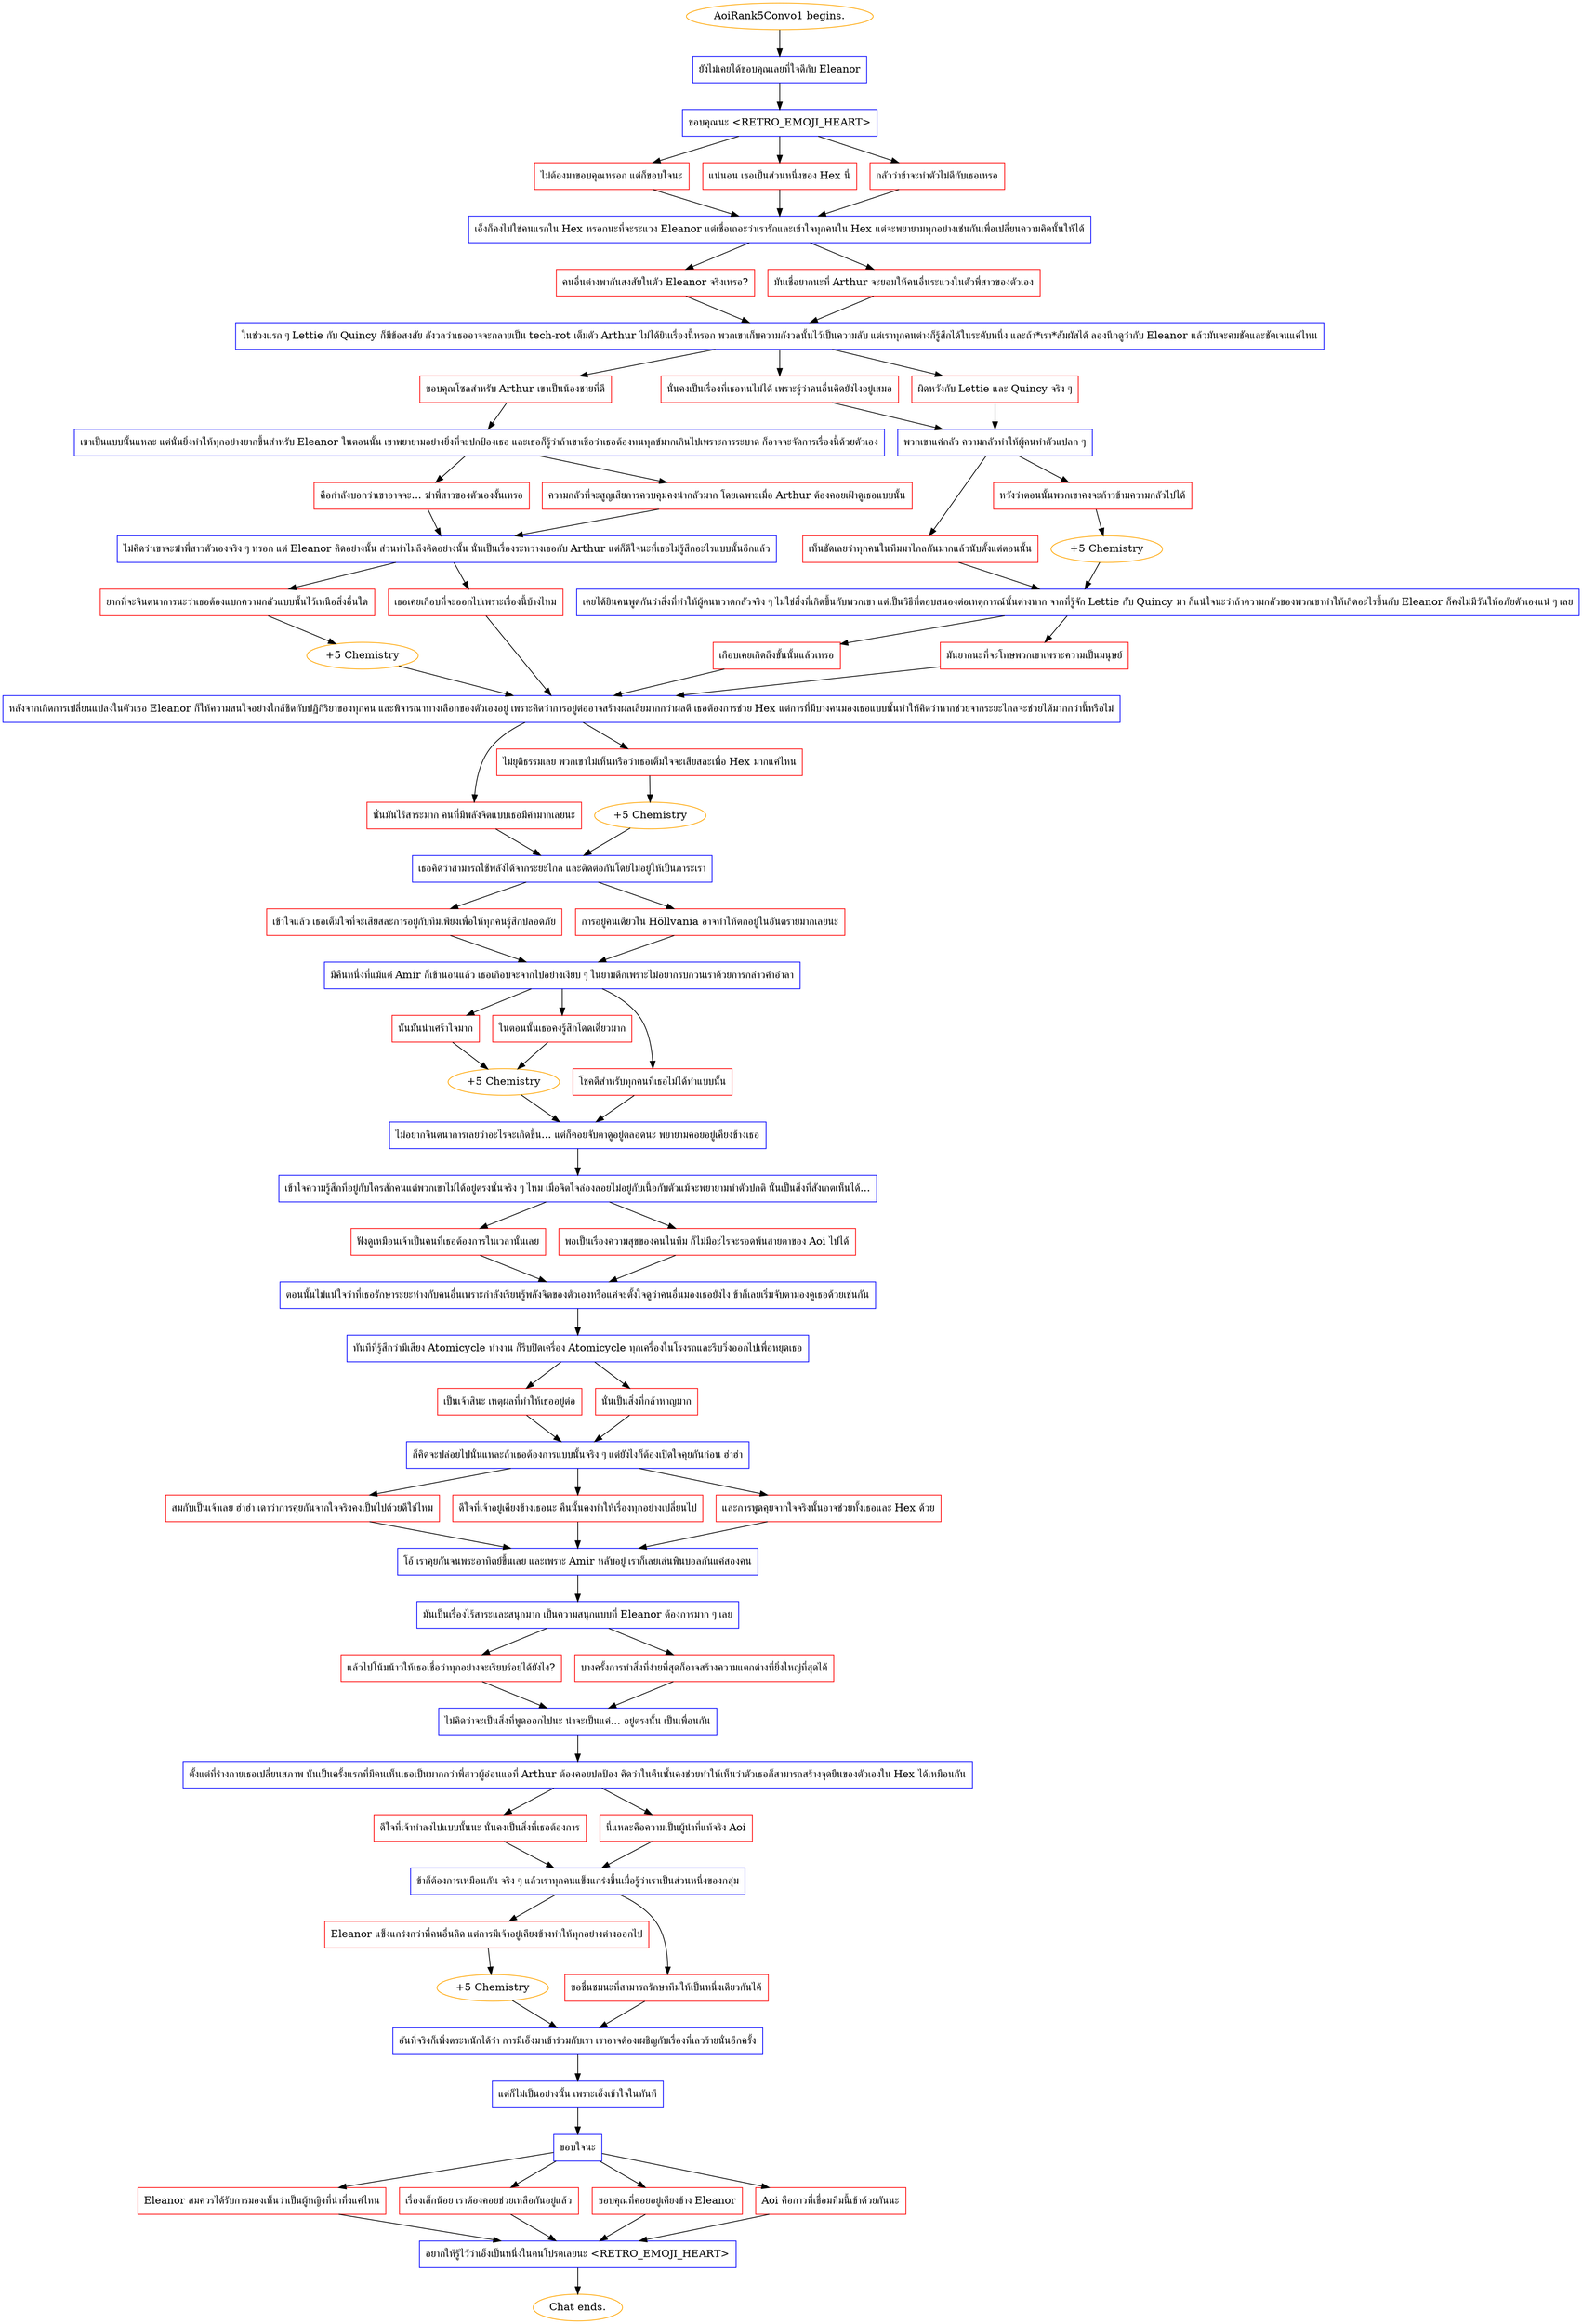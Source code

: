 digraph {
	"AoiRank5Convo1 begins." [color=orange];
		"AoiRank5Convo1 begins." -> j3577455955;
	j3577455955 [label="ยังไม่เคยได้ขอบคุณเลยที่ใจดีกับ Eleanor",shape=box,color=blue];
		j3577455955 -> j2683858954;
	j2683858954 [label="ขอบคุณนะ <RETRO_EMOJI_HEART>",shape=box,color=blue];
		j2683858954 -> j1444606568;
		j2683858954 -> j2746689352;
		j2683858954 -> j656132252;
	j1444606568 [label="ไม่ต้องมาขอบคุณหรอก แต่ก็ขอบใจนะ",shape=box,color=red];
		j1444606568 -> j2918762067;
	j2746689352 [label="แน่นอน เธอเป็นส่วนหนึ่งของ Hex นี่",shape=box,color=red];
		j2746689352 -> j2918762067;
	j656132252 [label="กลัวว่าข้าจะทำตัวไม่ดีกับเธอเหรอ",shape=box,color=red];
		j656132252 -> j2918762067;
	j2918762067 [label="เอ็งก็คงไม่ใช่คนแรกใน Hex หรอกนะที่จะระแวง Eleanor แต่เชื่อเถอะว่าเรารักและเข้าใจทุกคนใน Hex แต่จะพยายามทุกอย่างเช่นกันเพื่อเปลี่ยนความคิดนั้นให้ได้",shape=box,color=blue];
		j2918762067 -> j3105596712;
		j2918762067 -> j2999850561;
	j3105596712 [label="คนอื่นต่างพากันสงสัยในตัว Eleanor จริงเหรอ?",shape=box,color=red];
		j3105596712 -> j536519604;
	j2999850561 [label="มันเชื่อยากนะที่ Arthur จะยอมให้คนอื่นระแวงในตัวพี่สาวของตัวเอง",shape=box,color=red];
		j2999850561 -> j536519604;
	j536519604 [label="ในช่วงแรก ๆ Lettie กับ Quincy ก็มีข้อสงสัย กังวลว่าเธออาจจะกลายเป็น tech-rot เต็มตัว Arthur ไม่ได้ยินเรื่องนี้หรอก พวกเขาเก็บความกังวลนั้นไว้เป็นความลับ แต่เราทุกคนต่างก็รู้สึกได้ในระดับหนึ่ง และถ้า*เรา*สัมผัสได้ ลองนึกดูว่ากับ Eleanor แล้วมันจะคมชัดและชัดเจนแค่ไหน",shape=box,color=blue];
		j536519604 -> j1446704389;
		j536519604 -> j3078816692;
		j536519604 -> j135745278;
	j1446704389 [label="ขอบคุณโซลสำหรับ Arthur เขาเป็นน้องชายที่ดี",shape=box,color=red];
		j1446704389 -> j985724807;
	j3078816692 [label="นั่นคงเป็นเรื่องที่เธอทนไม่ได้ เพราะรู้ว่าคนอื่นคิดยังไงอยู่เสมอ",shape=box,color=red];
		j3078816692 -> j279134330;
	j135745278 [label="ผิดหวังกับ Lettie และ Quincy จริง ๆ",shape=box,color=red];
		j135745278 -> j279134330;
	j985724807 [label="เขาเป็นแบบนั้นแหละ แต่นั่นยิ่งทำให้ทุกอย่างยากขึ้นสำหรับ Eleanor ในตอนนั้น เขาพยายามอย่างยิ่งที่จะปกป้องเธอ และเธอก็รู้ว่าถ้าเขาเชื่อว่าเธอต้องทนทุกข์มากเกินไปเพราะการระบาด ก็อาจจะจัดการเรื่องนี้ด้วยตัวเอง",shape=box,color=blue];
		j985724807 -> j33034393;
		j985724807 -> j1646664524;
	j279134330 [label="พวกเขาแค่กลัว ความกลัวทำให้ผู้คนทำตัวแปลก ๆ",shape=box,color=blue];
		j279134330 -> j1915690608;
		j279134330 -> j2785737281;
	j33034393 [label="คือกำลังบอกว่าเขาอาจจะ... ฆ่าพี่สาวของตัวเองงั้นเหรอ",shape=box,color=red];
		j33034393 -> j4026300894;
	j1646664524 [label="ความกลัวที่จะสูญเสียการควบคุมคงน่ากลัวมาก โดยเฉพาะเมื่อ Arthur ต้องคอยเฝ้าดูเธอแบบนั้น",shape=box,color=red];
		j1646664524 -> j4026300894;
	j1915690608 [label="เห็นชัดเลยว่าทุกคนในทีมมาไกลกันมากแล้วนับตั้งแต่ตอนนั้น",shape=box,color=red];
		j1915690608 -> j739539515;
	j2785737281 [label="หวังว่าตอนนั้นพวกเขาคงจะก้าวข้ามความกลัวไปได้",shape=box,color=red];
		j2785737281 -> j433185804;
	j4026300894 [label="ไม่คิดว่าเขาจะฆ่าพี่สาวตัวเองจริง ๆ หรอก แต่ Eleanor คิดอย่างนั้น ส่วนทำไมถึงคิดอย่างนั้น นั่นเป็นเรื่องระหว่างเธอกับ Arthur แต่ก็ดีใจนะที่เธอไม่รู้สึกอะไรแบบนั้นอีกแล้ว",shape=box,color=blue];
		j4026300894 -> j120820518;
		j4026300894 -> j1001444238;
	j739539515 [label="เคยได้ยินคนพูดกันว่าสิ่งที่ทำให้ผู้คนหวาดกลัวจริง ๆ ไม่ใช่สิ่งที่เกิดขึ้นกับพวกเขา แต่เป็นวิธีที่ตอบสนองต่อเหตุการณ์นั้นต่างหาก จากที่รู้จัก Lettie กับ Quincy มา ก็แน่ใจนะว่าถ้าความกลัวของพวกเขาทำให้เกิดอะไรขึ้นกับ Eleanor ก็คงไม่มีวันให้อภัยตัวเองแน่ ๆ เลย",shape=box,color=blue];
		j739539515 -> j2523271422;
		j739539515 -> j380658503;
	j433185804 [label="+5 Chemistry",color=orange];
		j433185804 -> j739539515;
	j120820518 [label="ยากที่จะจินตนาการนะว่าเธอต้องแบกความกลัวแบบนั้นไว้เหนือสิ่งอื่นใด",shape=box,color=red];
		j120820518 -> j3952396923;
	j1001444238 [label="เธอเคยเกือบที่จะออกไปเพราะเรื่องนี้บ้างไหม",shape=box,color=red];
		j1001444238 -> j897466299;
	j2523271422 [label="เกือบเคยเกิดถึงขั้นนั้นแล้วเหรอ",shape=box,color=red];
		j2523271422 -> j897466299;
	j380658503 [label="มันยากนะที่จะโทษพวกเขาเพราะความเป็นมนุษย์",shape=box,color=red];
		j380658503 -> j897466299;
	j3952396923 [label="+5 Chemistry",color=orange];
		j3952396923 -> j897466299;
	j897466299 [label="หลังจากเกิดการเปลี่ยนแปลงในตัวเธอ Eleanor ก็ให้ความสนใจอย่างใกล้ชิดกับปฏิกิริยาของทุกคน และพิจารณาทางเลือกของตัวเองอยู่ เพราะคิดว่าการอยู่ต่ออาจสร้างผลเสียมากกว่าผลดี เธอต้องการช่วย Hex แต่การที่มีบางคนมองเธอแบบนั้นทำให้คิดว่าหากช่วยจากระยะไกลจะช่วยได้มากกว่านี้หรือไม่",shape=box,color=blue];
		j897466299 -> j808270105;
		j897466299 -> j3042538086;
	j808270105 [label="นั่นมันไร้สาระมาก คนที่มีพลังจิตแบบเธอมีค่ามากเลยนะ",shape=box,color=red];
		j808270105 -> j2344268640;
	j3042538086 [label="ไม่ยุติธรรมเลย พวกเขาไม่เห็นหรือว่าเธอเต็มใจจะเสียสละเพื่อ Hex มากแค่ไหน",shape=box,color=red];
		j3042538086 -> j3005892367;
	j2344268640 [label="เธอคิดว่าสามารถใช้พลังได้จากระยะไกล และติดต่อกันโดยไม่อยู่ให้เป็นภาระเรา",shape=box,color=blue];
		j2344268640 -> j1202868855;
		j2344268640 -> j3572356728;
	j3005892367 [label="+5 Chemistry",color=orange];
		j3005892367 -> j2344268640;
	j1202868855 [label="เข้าใจแล้ว เธอเต็มใจที่จะเสียสละการอยู่กับทีมเพียงเพื่อให้ทุกคนรู้สึกปลอดภัย",shape=box,color=red];
		j1202868855 -> j631763348;
	j3572356728 [label="การอยู่คนเดียวใน Höllvania อาจทำให้ตกอยู่ในอันตรายมากเลยนะ",shape=box,color=red];
		j3572356728 -> j631763348;
	j631763348 [label="มีคืนหนึ่งที่แม้แต่ Amir ก็เข้านอนแล้ว เธอเกือบจะจากไปอย่างเงียบ ๆ ในยามดึกเพราะไม่อยากรบกวนเราด้วยการกล่าวคำอำลา",shape=box,color=blue];
		j631763348 -> j2613829515;
		j631763348 -> j929904240;
		j631763348 -> j3684365990;
	j2613829515 [label="นั่นมันน่าเศร้าใจมาก",shape=box,color=red];
		j2613829515 -> j976040159;
	j929904240 [label="โชคดีสำหรับทุกคนที่เธอไม่ได้ทำแบบนั้น",shape=box,color=red];
		j929904240 -> j3738876740;
	j3684365990 [label="ในตอนนั้นเธอคงรู้สึกโดดเดี่ยวมาก",shape=box,color=red];
		j3684365990 -> j976040159;
	j976040159 [label="+5 Chemistry",color=orange];
		j976040159 -> j3738876740;
	j3738876740 [label="ไม่อยากจินตนาการเลยว่าอะไรจะเกิดขึ้น... แต่ก็คอยจับตาดูอยู่ตลอดนะ พยายามคอยอยู่เคียงข้างเธอ",shape=box,color=blue];
		j3738876740 -> j3627753228;
	j3627753228 [label="เข้าใจความรู้สึกที่อยู่กับใครสักคนแต่พวกเขาไม่ได้อยู่ตรงนั้นจริง ๆ ไหม เมื่อจิตใจล่องลอยไม่อยู่กับเนื้อกับตัวแม้จะพยายามทำตัวปกติ นั่นเป็นสิ่งที่สังเกตเห็นได้...",shape=box,color=blue];
		j3627753228 -> j8865383;
		j3627753228 -> j2760948072;
	j8865383 [label="ฟังดูเหมือนเจ้าเป็นคนที่เธอต้องการในเวลานั้นเลย",shape=box,color=red];
		j8865383 -> j1264287347;
	j2760948072 [label="พอเป็นเรื่องความสุขของคนในทีม ก็ไม่มีอะไรจะรอดพ้นสายตาของ Aoi ไปได้",shape=box,color=red];
		j2760948072 -> j1264287347;
	j1264287347 [label="ตอนนั้นไม่แน่ใจว่าที่เธอรักษาระยะห่างกับคนอื่นเพราะกำลังเรียนรู้พลังจิตของตัวเองหรือแค่จะตั้งใจดูว่าคนอื่นมองเธอยังไง ข้าก็เลยเริ่มจับตามองดูเธอด้วยเช่นกัน",shape=box,color=blue];
		j1264287347 -> j2857143851;
	j2857143851 [label="ทันทีที่รู้สึกว่ามีเสียง Atomicycle ทำงาน ก็รีบปิดเครื่อง Atomicycle ทุกเครื่องในโรงรถและรีบวิ่งออกไปเพื่อหยุดเธอ",shape=box,color=blue];
		j2857143851 -> j964837044;
		j2857143851 -> j1604371417;
	j964837044 [label="เป็นเจ้าสินะ เหตุผลที่ทำให้เธออยู่ต่อ",shape=box,color=red];
		j964837044 -> j3379283767;
	j1604371417 [label="นั่นเป็นสิ่งที่กล้าหาญมาก",shape=box,color=red];
		j1604371417 -> j3379283767;
	j3379283767 [label="ก็คิดจะปล่อยไปนั่นแหละถ้าเธอต้องการแบบนั้นจริง ๆ แต่ยังไงก็ต้องเปิดใจคุยกันก่อน ฮ่าฮ่า",shape=box,color=blue];
		j3379283767 -> j2989797310;
		j3379283767 -> j1569753371;
		j3379283767 -> j568002687;
	j2989797310 [label="สมกับเป็นเจ้าเลย ฮ่าฮ่า เดาว่าการคุยกันจากใจจริงคงเป็นไปด้วยดีใช่ไหม",shape=box,color=red];
		j2989797310 -> j207244715;
	j1569753371 [label="ดีใจที่เจ้าอยู่เคียงข้างเธอนะ คืนนั้นคงทำให้เรื่องทุกอย่างเปลี่ยนไป",shape=box,color=red];
		j1569753371 -> j207244715;
	j568002687 [label="และการพูดคุยจากใจจริงนั้นอาจช่วยทั้งเธอและ Hex ด้วย",shape=box,color=red];
		j568002687 -> j207244715;
	j207244715 [label="โอ้ เราคุยกันจนพระอาทิตย์ขึ้นเลย และเพราะ Amir หลับอยู่ เราก็เลยเล่นพินบอลกันแค่สองคน",shape=box,color=blue];
		j207244715 -> j948928110;
	j948928110 [label="มันเป็นเรื่องไร้สาระและสนุกมาก เป็นความสนุกแบบที่ Eleanor ต้องการมาก ๆ เลย",shape=box,color=blue];
		j948928110 -> j3511015632;
		j948928110 -> j3454132548;
	j3511015632 [label="แล้วไปโน้มน้าวให้เธอเชื่อว่าทุกอย่างจะเรียบร้อยได้ยังไง?",shape=box,color=red];
		j3511015632 -> j1948626147;
	j3454132548 [label="บางครั้งการทำสิ่งที่ง่ายที่สุดก็อาจสร้างความแตกต่างที่ยิ่งใหญ่ที่สุดได้",shape=box,color=red];
		j3454132548 -> j1948626147;
	j1948626147 [label="ไม่คิดว่าจะเป็นสิ่งที่พูดออกไปนะ น่าจะเป็นแค่... อยู่ตรงนั้น เป็นเพื่อนกัน",shape=box,color=blue];
		j1948626147 -> j89437216;
	j89437216 [label="ตั้งแต่ที่ร่างกายเธอเปลี่ยนสภาพ นั่นเป็นครั้งแรกที่มีคนเห็นเธอเป็นมากกว่าพี่สาวผู้อ่อนแอที่ Arthur ต้องคอยปกป้อง คิดว่าในคืนนั้นคงช่วยทำให้เห็นว่าตัวเธอก็สามารถสร้างจุดยืนของตัวเองใน Hex ได้เหมือนกัน",shape=box,color=blue];
		j89437216 -> j899346916;
		j89437216 -> j1984696102;
	j899346916 [label="ดีใจที่เจ้าทำลงไปแบบนั้นนะ นั่นคงเป็นสิ่งที่เธอต้องการ",shape=box,color=red];
		j899346916 -> j3717046036;
	j1984696102 [label="นี่แหละคือความเป็นผู้นำที่แท้จริง Aoi",shape=box,color=red];
		j1984696102 -> j3717046036;
	j3717046036 [label="ข้าก็ต้องการเหมือนกัน จริง ๆ แล้วเราทุกคนแข็งแกร่งขึ้นเมื่อรู้ว่าเราเป็นส่วนหนึ่งของกลุ่ม",shape=box,color=blue];
		j3717046036 -> j2036753345;
		j3717046036 -> j2971182743;
	j2036753345 [label="Eleanor แข็งแกร่งกว่าที่คนอื่นคิด แต่การมีเจ้าอยู่เคียงข้างทำให้ทุกอย่างต่างออกไป",shape=box,color=red];
		j2036753345 -> j4062319827;
	j2971182743 [label="ขอชื่นชมนะที่สามารถรักษาทีมให้เป็นหนึ่งเดียวกันได้",shape=box,color=red];
		j2971182743 -> j268247378;
	j4062319827 [label="+5 Chemistry",color=orange];
		j4062319827 -> j268247378;
	j268247378 [label="อันที่จริงก็เพิ่งตระหนักได้ว่า การมีเอ็งมาเข้าร่วมกับเรา เราอาจต้องเผชิญกับเรื่องที่เลวร้ายนั่นอีกครั้ง",shape=box,color=blue];
		j268247378 -> j884628801;
	j884628801 [label="แต่ก็ไม่เป็นอย่างนั้น เพราะเอ็งเข้าใจในทันที",shape=box,color=blue];
		j884628801 -> j3860206292;
	j3860206292 [label="ขอบใจนะ",shape=box,color=blue];
		j3860206292 -> j2827121937;
		j3860206292 -> j3047810774;
		j3860206292 -> j2035098604;
		j3860206292 -> j2661755582;
	j2827121937 [label="Eleanor สมควรได้รับการมองเห็นว่าเป็นผู้หญิงที่น่าทึ่งแค่ไหน",shape=box,color=red];
		j2827121937 -> j453046104;
	j3047810774 [label="เรื่องเล็กน้อย เราต้องคอยช่วยเหลือกันอยู่แล้ว",shape=box,color=red];
		j3047810774 -> j453046104;
	j2035098604 [label="ขอบคุณที่คอยอยู่เคียงข้าง Eleanor",shape=box,color=red];
		j2035098604 -> j453046104;
	j2661755582 [label="Aoi คือกาวที่เชื่อมทีมนี้เข้าด้วยกันนะ",shape=box,color=red];
		j2661755582 -> j453046104;
	j453046104 [label="อยากให้รู้ไว้ว่าเอ็งเป็นหนึ่งในคนโปรดเลยนะ <RETRO_EMOJI_HEART>",shape=box,color=blue];
		j453046104 -> "Chat ends.";
	"Chat ends." [color=orange];
}